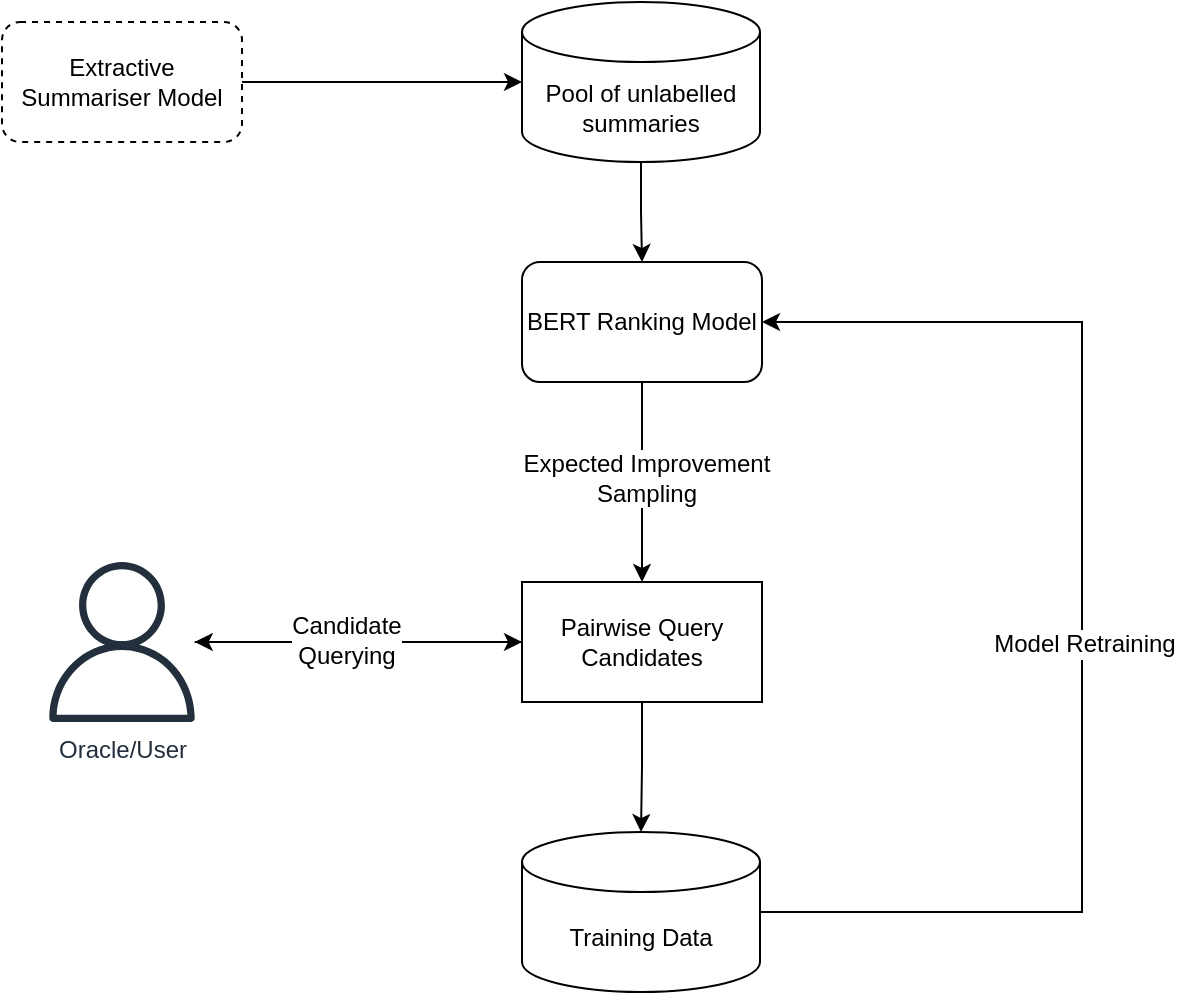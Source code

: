 <mxfile version="21.6.1" type="device">
  <diagram name="Page-1" id="73lPq-DKPrrdzMy-Wt2I">
    <mxGraphModel dx="906" dy="674" grid="1" gridSize="10" guides="1" tooltips="1" connect="1" arrows="1" fold="1" page="1" pageScale="1" pageWidth="827" pageHeight="1169" math="0" shadow="0">
      <root>
        <mxCell id="0" />
        <mxCell id="1" parent="0" />
        <mxCell id="5NILO1VMau-hQC1xxTVp-11" style="edgeStyle=orthogonalEdgeStyle;rounded=0;orthogonalLoop=1;jettySize=auto;html=1;entryX=0;entryY=0.5;entryDx=0;entryDy=0;" edge="1" parent="1" source="5NILO1VMau-hQC1xxTVp-1" target="5NILO1VMau-hQC1xxTVp-8">
          <mxGeometry relative="1" as="geometry" />
        </mxCell>
        <mxCell id="5NILO1VMau-hQC1xxTVp-1" value="Oracle/User" style="sketch=0;outlineConnect=0;fontColor=#232F3E;gradientColor=none;fillColor=#232F3D;strokeColor=none;dashed=0;verticalLabelPosition=bottom;verticalAlign=top;align=center;html=1;fontSize=12;fontStyle=0;aspect=fixed;pointerEvents=1;shape=mxgraph.aws4.user;" vertex="1" parent="1">
          <mxGeometry x="120" y="370" width="80" height="80" as="geometry" />
        </mxCell>
        <mxCell id="5NILO1VMau-hQC1xxTVp-6" style="edgeStyle=orthogonalEdgeStyle;rounded=0;orthogonalLoop=1;jettySize=auto;html=1;entryX=0.5;entryY=0;entryDx=0;entryDy=0;" edge="1" parent="1" source="5NILO1VMau-hQC1xxTVp-2" target="5NILO1VMau-hQC1xxTVp-5">
          <mxGeometry relative="1" as="geometry" />
        </mxCell>
        <mxCell id="5NILO1VMau-hQC1xxTVp-2" value="Pool of unlabelled summaries" style="shape=cylinder3;whiteSpace=wrap;html=1;boundedLbl=1;backgroundOutline=1;size=15;" vertex="1" parent="1">
          <mxGeometry x="360" y="90" width="119" height="80" as="geometry" />
        </mxCell>
        <mxCell id="5NILO1VMau-hQC1xxTVp-4" style="edgeStyle=orthogonalEdgeStyle;rounded=0;orthogonalLoop=1;jettySize=auto;html=1;entryX=0;entryY=0.5;entryDx=0;entryDy=0;entryPerimeter=0;" edge="1" parent="1" source="5NILO1VMau-hQC1xxTVp-3" target="5NILO1VMau-hQC1xxTVp-2">
          <mxGeometry relative="1" as="geometry" />
        </mxCell>
        <mxCell id="5NILO1VMau-hQC1xxTVp-3" value="Extractive Summariser Model" style="rounded=1;whiteSpace=wrap;html=1;dashed=1;" vertex="1" parent="1">
          <mxGeometry x="100" y="100" width="120" height="60" as="geometry" />
        </mxCell>
        <mxCell id="5NILO1VMau-hQC1xxTVp-9" style="edgeStyle=orthogonalEdgeStyle;rounded=0;orthogonalLoop=1;jettySize=auto;html=1;entryX=0.5;entryY=0;entryDx=0;entryDy=0;" edge="1" parent="1" source="5NILO1VMau-hQC1xxTVp-5" target="5NILO1VMau-hQC1xxTVp-8">
          <mxGeometry relative="1" as="geometry" />
        </mxCell>
        <mxCell id="5NILO1VMau-hQC1xxTVp-13" value="Expected Improvement &lt;br&gt;Sampling" style="edgeLabel;html=1;align=center;verticalAlign=middle;resizable=0;points=[];fontSize=12;" vertex="1" connectable="0" parent="5NILO1VMau-hQC1xxTVp-9">
          <mxGeometry relative="1" as="geometry">
            <mxPoint x="2" y="-2" as="offset" />
          </mxGeometry>
        </mxCell>
        <mxCell id="5NILO1VMau-hQC1xxTVp-5" value="BERT Ranking Model" style="rounded=1;whiteSpace=wrap;html=1;" vertex="1" parent="1">
          <mxGeometry x="360" y="220" width="120" height="60" as="geometry" />
        </mxCell>
        <mxCell id="5NILO1VMau-hQC1xxTVp-10" style="edgeStyle=orthogonalEdgeStyle;rounded=0;orthogonalLoop=1;jettySize=auto;html=1;" edge="1" parent="1" source="5NILO1VMau-hQC1xxTVp-8" target="5NILO1VMau-hQC1xxTVp-1">
          <mxGeometry relative="1" as="geometry" />
        </mxCell>
        <mxCell id="5NILO1VMau-hQC1xxTVp-12" value="Candidate&lt;br&gt;Querying" style="edgeLabel;html=1;align=center;verticalAlign=middle;resizable=0;points=[];fontSize=12;" vertex="1" connectable="0" parent="5NILO1VMau-hQC1xxTVp-10">
          <mxGeometry relative="1" as="geometry">
            <mxPoint x="-6" y="-1" as="offset" />
          </mxGeometry>
        </mxCell>
        <mxCell id="5NILO1VMau-hQC1xxTVp-17" style="edgeStyle=orthogonalEdgeStyle;rounded=0;orthogonalLoop=1;jettySize=auto;html=1;entryX=0.5;entryY=0;entryDx=0;entryDy=0;entryPerimeter=0;" edge="1" parent="1" source="5NILO1VMau-hQC1xxTVp-8" target="5NILO1VMau-hQC1xxTVp-16">
          <mxGeometry relative="1" as="geometry" />
        </mxCell>
        <mxCell id="5NILO1VMau-hQC1xxTVp-8" value="Pairwise Query Candidates" style="rounded=0;whiteSpace=wrap;html=1;" vertex="1" parent="1">
          <mxGeometry x="360" y="380" width="120" height="60" as="geometry" />
        </mxCell>
        <mxCell id="5NILO1VMau-hQC1xxTVp-18" style="edgeStyle=orthogonalEdgeStyle;rounded=0;orthogonalLoop=1;jettySize=auto;html=1;entryX=1;entryY=0.5;entryDx=0;entryDy=0;" edge="1" parent="1" source="5NILO1VMau-hQC1xxTVp-16" target="5NILO1VMau-hQC1xxTVp-5">
          <mxGeometry relative="1" as="geometry">
            <Array as="points">
              <mxPoint x="640" y="545" />
              <mxPoint x="640" y="250" />
            </Array>
          </mxGeometry>
        </mxCell>
        <mxCell id="5NILO1VMau-hQC1xxTVp-19" value="Model Retraining" style="edgeLabel;html=1;align=center;verticalAlign=middle;resizable=0;points=[];fontSize=12;" vertex="1" connectable="0" parent="5NILO1VMau-hQC1xxTVp-18">
          <mxGeometry x="0.057" y="-1" relative="1" as="geometry">
            <mxPoint y="30" as="offset" />
          </mxGeometry>
        </mxCell>
        <mxCell id="5NILO1VMau-hQC1xxTVp-16" value="Training Data" style="shape=cylinder3;whiteSpace=wrap;html=1;boundedLbl=1;backgroundOutline=1;size=15;" vertex="1" parent="1">
          <mxGeometry x="360" y="505" width="119" height="80" as="geometry" />
        </mxCell>
      </root>
    </mxGraphModel>
  </diagram>
</mxfile>
